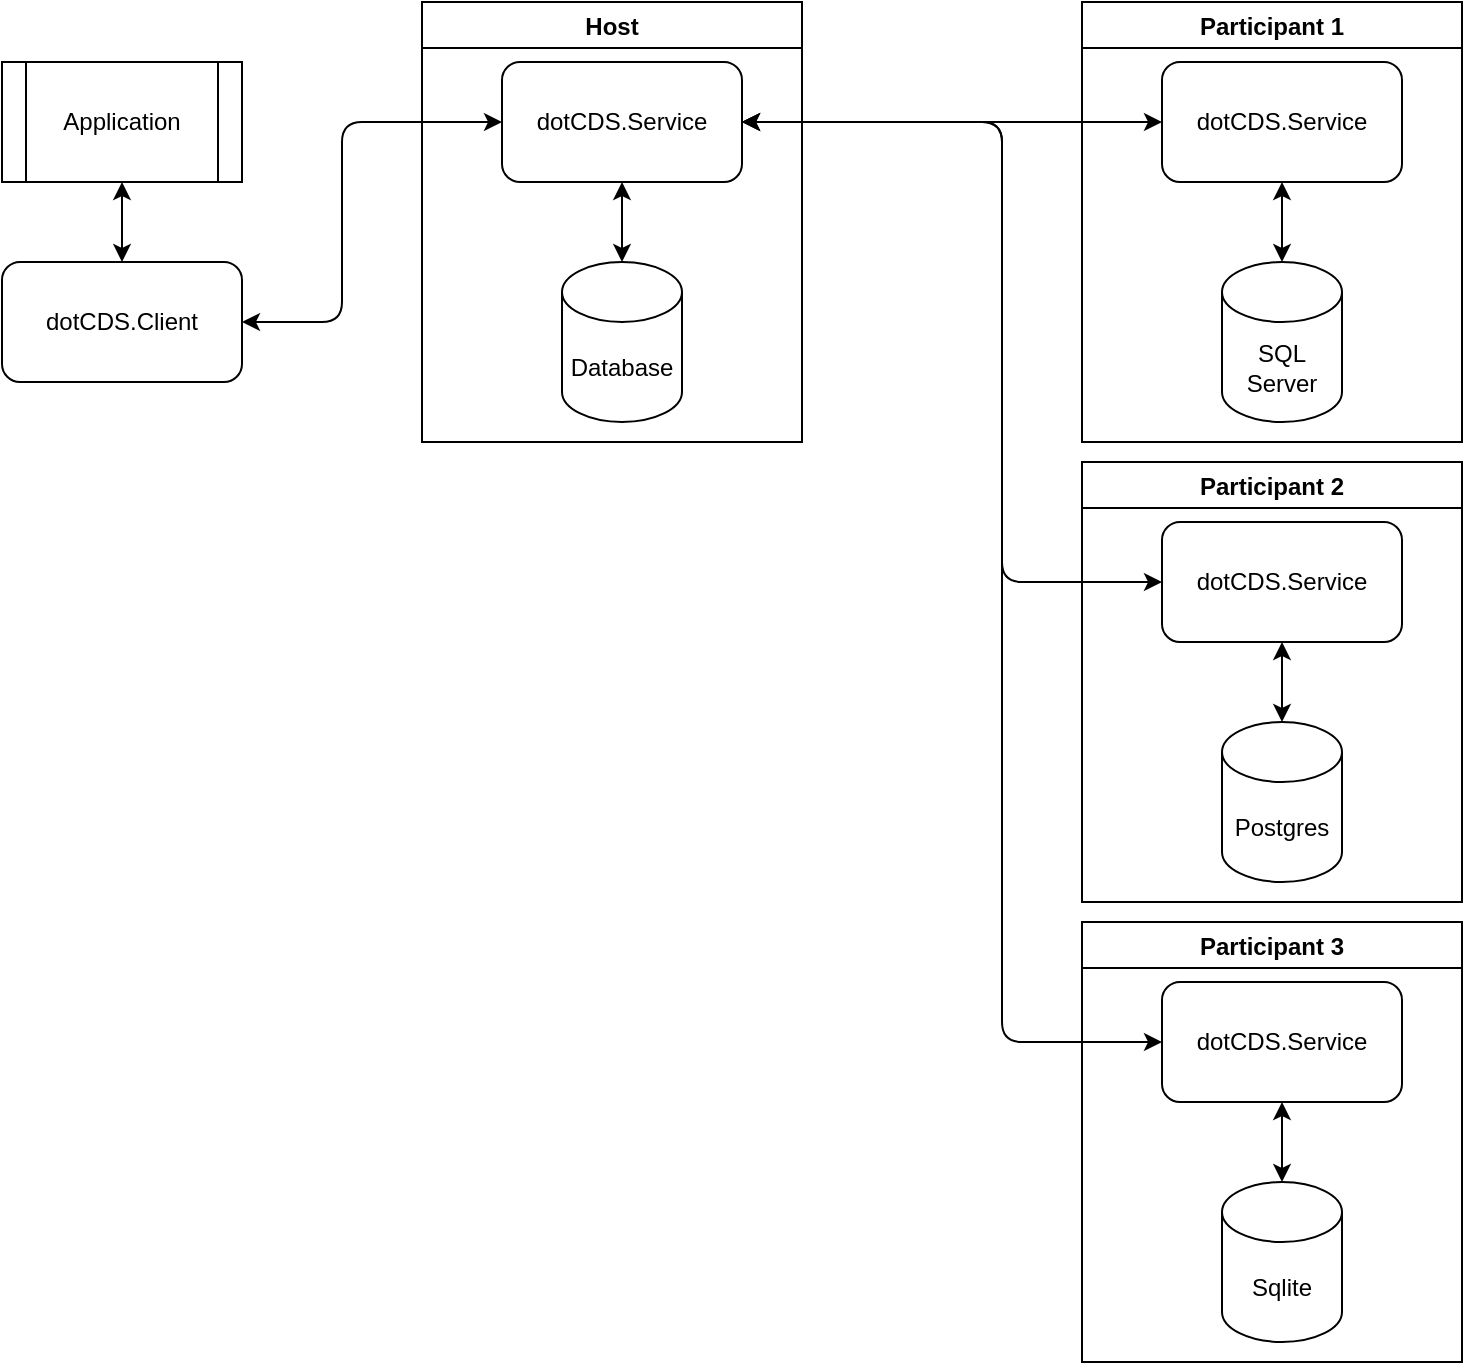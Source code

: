 <mxfile version="14.6.13" type="device"><diagram id="_HA1bJgvlSrsFXYaKAnm" name="Overview"><mxGraphModel dx="1673" dy="958" grid="1" gridSize="10" guides="1" tooltips="1" connect="1" arrows="1" fold="1" page="1" pageScale="1" pageWidth="850" pageHeight="1100" math="0" shadow="0"><root><mxCell id="0"/><mxCell id="1" parent="0"/><mxCell id="ZAPd5mI0P6GPU2bh-ARo-17" value="Participant 1" style="swimlane;" vertex="1" parent="1"><mxGeometry x="590" y="20" width="190" height="220" as="geometry"/></mxCell><mxCell id="ZAPd5mI0P6GPU2bh-ARo-18" value="" style="group" vertex="1" connectable="0" parent="ZAPd5mI0P6GPU2bh-ARo-17"><mxGeometry x="40" y="30" width="120" height="180" as="geometry"/></mxCell><mxCell id="ZAPd5mI0P6GPU2bh-ARo-19" value="dotCDS.Service" style="rounded=1;whiteSpace=wrap;html=1;" vertex="1" parent="ZAPd5mI0P6GPU2bh-ARo-18"><mxGeometry width="120" height="60" as="geometry"/></mxCell><mxCell id="ZAPd5mI0P6GPU2bh-ARo-20" value="SQL Server" style="shape=cylinder3;whiteSpace=wrap;html=1;boundedLbl=1;backgroundOutline=1;size=15;" vertex="1" parent="ZAPd5mI0P6GPU2bh-ARo-18"><mxGeometry x="30" y="100" width="60" height="80" as="geometry"/></mxCell><mxCell id="ZAPd5mI0P6GPU2bh-ARo-21" value="" style="endArrow=classic;startArrow=classic;html=1;entryX=0.5;entryY=1;entryDx=0;entryDy=0;exitX=0.5;exitY=0;exitDx=0;exitDy=0;exitPerimeter=0;" edge="1" parent="ZAPd5mI0P6GPU2bh-ARo-18" source="ZAPd5mI0P6GPU2bh-ARo-20" target="ZAPd5mI0P6GPU2bh-ARo-19"><mxGeometry width="50" height="50" relative="1" as="geometry"><mxPoint x="-30" y="120" as="sourcePoint"/><mxPoint x="20" y="70" as="targetPoint"/></mxGeometry></mxCell><mxCell id="ZAPd5mI0P6GPU2bh-ARo-22" value="Participant 2" style="swimlane;" vertex="1" parent="1"><mxGeometry x="590" y="250" width="190" height="220" as="geometry"/></mxCell><mxCell id="ZAPd5mI0P6GPU2bh-ARo-23" value="" style="group" vertex="1" connectable="0" parent="ZAPd5mI0P6GPU2bh-ARo-22"><mxGeometry x="40" y="30" width="120" height="180" as="geometry"/></mxCell><mxCell id="ZAPd5mI0P6GPU2bh-ARo-24" value="dotCDS.Service" style="rounded=1;whiteSpace=wrap;html=1;" vertex="1" parent="ZAPd5mI0P6GPU2bh-ARo-23"><mxGeometry width="120" height="60" as="geometry"/></mxCell><mxCell id="ZAPd5mI0P6GPU2bh-ARo-25" value="Postgres" style="shape=cylinder3;whiteSpace=wrap;html=1;boundedLbl=1;backgroundOutline=1;size=15;" vertex="1" parent="ZAPd5mI0P6GPU2bh-ARo-23"><mxGeometry x="30" y="100" width="60" height="80" as="geometry"/></mxCell><mxCell id="ZAPd5mI0P6GPU2bh-ARo-26" value="" style="endArrow=classic;startArrow=classic;html=1;entryX=0.5;entryY=1;entryDx=0;entryDy=0;exitX=0.5;exitY=0;exitDx=0;exitDy=0;exitPerimeter=0;" edge="1" parent="ZAPd5mI0P6GPU2bh-ARo-23" source="ZAPd5mI0P6GPU2bh-ARo-25" target="ZAPd5mI0P6GPU2bh-ARo-24"><mxGeometry width="50" height="50" relative="1" as="geometry"><mxPoint x="-30" y="120" as="sourcePoint"/><mxPoint x="20" y="70" as="targetPoint"/></mxGeometry></mxCell><mxCell id="ZAPd5mI0P6GPU2bh-ARo-27" value="Host" style="swimlane;" vertex="1" parent="1"><mxGeometry x="260" y="20" width="190" height="220" as="geometry"/></mxCell><mxCell id="ZAPd5mI0P6GPU2bh-ARo-28" value="" style="group" vertex="1" connectable="0" parent="ZAPd5mI0P6GPU2bh-ARo-27"><mxGeometry x="40" y="30" width="120" height="180" as="geometry"/></mxCell><mxCell id="ZAPd5mI0P6GPU2bh-ARo-29" value="dotCDS.Service" style="rounded=1;whiteSpace=wrap;html=1;" vertex="1" parent="ZAPd5mI0P6GPU2bh-ARo-28"><mxGeometry width="120" height="60" as="geometry"/></mxCell><mxCell id="ZAPd5mI0P6GPU2bh-ARo-30" value="Database" style="shape=cylinder3;whiteSpace=wrap;html=1;boundedLbl=1;backgroundOutline=1;size=15;" vertex="1" parent="ZAPd5mI0P6GPU2bh-ARo-28"><mxGeometry x="30" y="100" width="60" height="80" as="geometry"/></mxCell><mxCell id="ZAPd5mI0P6GPU2bh-ARo-31" value="" style="endArrow=classic;startArrow=classic;html=1;entryX=0.5;entryY=1;entryDx=0;entryDy=0;exitX=0.5;exitY=0;exitDx=0;exitDy=0;exitPerimeter=0;" edge="1" parent="ZAPd5mI0P6GPU2bh-ARo-28" source="ZAPd5mI0P6GPU2bh-ARo-30" target="ZAPd5mI0P6GPU2bh-ARo-29"><mxGeometry width="50" height="50" relative="1" as="geometry"><mxPoint x="-30" y="120" as="sourcePoint"/><mxPoint x="20" y="70" as="targetPoint"/></mxGeometry></mxCell><mxCell id="ZAPd5mI0P6GPU2bh-ARo-32" value="Participant 3" style="swimlane;" vertex="1" parent="1"><mxGeometry x="590" y="480" width="190" height="220" as="geometry"/></mxCell><mxCell id="ZAPd5mI0P6GPU2bh-ARo-33" value="" style="group" vertex="1" connectable="0" parent="ZAPd5mI0P6GPU2bh-ARo-32"><mxGeometry x="40" y="30" width="120" height="180" as="geometry"/></mxCell><mxCell id="ZAPd5mI0P6GPU2bh-ARo-34" value="dotCDS.Service" style="rounded=1;whiteSpace=wrap;html=1;" vertex="1" parent="ZAPd5mI0P6GPU2bh-ARo-33"><mxGeometry width="120" height="60" as="geometry"/></mxCell><mxCell id="ZAPd5mI0P6GPU2bh-ARo-35" value="Sqlite" style="shape=cylinder3;whiteSpace=wrap;html=1;boundedLbl=1;backgroundOutline=1;size=15;" vertex="1" parent="ZAPd5mI0P6GPU2bh-ARo-33"><mxGeometry x="30" y="100" width="60" height="80" as="geometry"/></mxCell><mxCell id="ZAPd5mI0P6GPU2bh-ARo-36" value="" style="endArrow=classic;startArrow=classic;html=1;entryX=0.5;entryY=1;entryDx=0;entryDy=0;exitX=0.5;exitY=0;exitDx=0;exitDy=0;exitPerimeter=0;" edge="1" parent="ZAPd5mI0P6GPU2bh-ARo-33" source="ZAPd5mI0P6GPU2bh-ARo-35" target="ZAPd5mI0P6GPU2bh-ARo-34"><mxGeometry width="50" height="50" relative="1" as="geometry"><mxPoint x="-30" y="120" as="sourcePoint"/><mxPoint x="20" y="70" as="targetPoint"/></mxGeometry></mxCell><mxCell id="ZAPd5mI0P6GPU2bh-ARo-39" value="" style="endArrow=classic;startArrow=classic;html=1;exitX=1;exitY=0.5;exitDx=0;exitDy=0;entryX=0;entryY=0.5;entryDx=0;entryDy=0;" edge="1" parent="1" source="ZAPd5mI0P6GPU2bh-ARo-29" target="ZAPd5mI0P6GPU2bh-ARo-19"><mxGeometry width="50" height="50" relative="1" as="geometry"><mxPoint x="510" y="110" as="sourcePoint"/><mxPoint x="560" y="60" as="targetPoint"/></mxGeometry></mxCell><mxCell id="ZAPd5mI0P6GPU2bh-ARo-40" value="" style="endArrow=classic;startArrow=classic;html=1;exitX=1;exitY=0.5;exitDx=0;exitDy=0;entryX=0;entryY=0.5;entryDx=0;entryDy=0;" edge="1" parent="1" source="ZAPd5mI0P6GPU2bh-ARo-29" target="ZAPd5mI0P6GPU2bh-ARo-24"><mxGeometry width="50" height="50" relative="1" as="geometry"><mxPoint x="310" y="410" as="sourcePoint"/><mxPoint x="360" y="360" as="targetPoint"/><Array as="points"><mxPoint x="550" y="80"/><mxPoint x="550" y="310"/></Array></mxGeometry></mxCell><mxCell id="ZAPd5mI0P6GPU2bh-ARo-41" value="" style="endArrow=classic;startArrow=classic;html=1;exitX=1;exitY=0.5;exitDx=0;exitDy=0;entryX=0;entryY=0.5;entryDx=0;entryDy=0;" edge="1" parent="1" source="ZAPd5mI0P6GPU2bh-ARo-29" target="ZAPd5mI0P6GPU2bh-ARo-34"><mxGeometry width="50" height="50" relative="1" as="geometry"><mxPoint x="360" y="410" as="sourcePoint"/><mxPoint x="410" y="360" as="targetPoint"/><Array as="points"><mxPoint x="550" y="80"/><mxPoint x="550" y="540"/></Array></mxGeometry></mxCell><mxCell id="ZAPd5mI0P6GPU2bh-ARo-42" value="Application" style="shape=process;whiteSpace=wrap;html=1;backgroundOutline=1;" vertex="1" parent="1"><mxGeometry x="50" y="50" width="120" height="60" as="geometry"/></mxCell><mxCell id="ZAPd5mI0P6GPU2bh-ARo-45" value="dotCDS.Client" style="rounded=1;whiteSpace=wrap;html=1;" vertex="1" parent="1"><mxGeometry x="50" y="150" width="120" height="60" as="geometry"/></mxCell><mxCell id="ZAPd5mI0P6GPU2bh-ARo-46" value="" style="endArrow=classic;startArrow=classic;html=1;entryX=0.5;entryY=1;entryDx=0;entryDy=0;exitX=0.5;exitY=0;exitDx=0;exitDy=0;" edge="1" parent="1" source="ZAPd5mI0P6GPU2bh-ARo-45" target="ZAPd5mI0P6GPU2bh-ARo-42"><mxGeometry width="50" height="50" relative="1" as="geometry"><mxPoint x="110" y="160" as="sourcePoint"/><mxPoint x="210" y="270" as="targetPoint"/></mxGeometry></mxCell><mxCell id="ZAPd5mI0P6GPU2bh-ARo-47" value="" style="endArrow=classic;startArrow=classic;html=1;exitX=1;exitY=0.5;exitDx=0;exitDy=0;entryX=0;entryY=0.5;entryDx=0;entryDy=0;" edge="1" parent="1" source="ZAPd5mI0P6GPU2bh-ARo-45" target="ZAPd5mI0P6GPU2bh-ARo-29"><mxGeometry width="50" height="50" relative="1" as="geometry"><mxPoint x="220" y="340" as="sourcePoint"/><mxPoint x="270" y="290" as="targetPoint"/><Array as="points"><mxPoint x="220" y="180"/><mxPoint x="220" y="80"/></Array></mxGeometry></mxCell></root></mxGraphModel></diagram></mxfile>